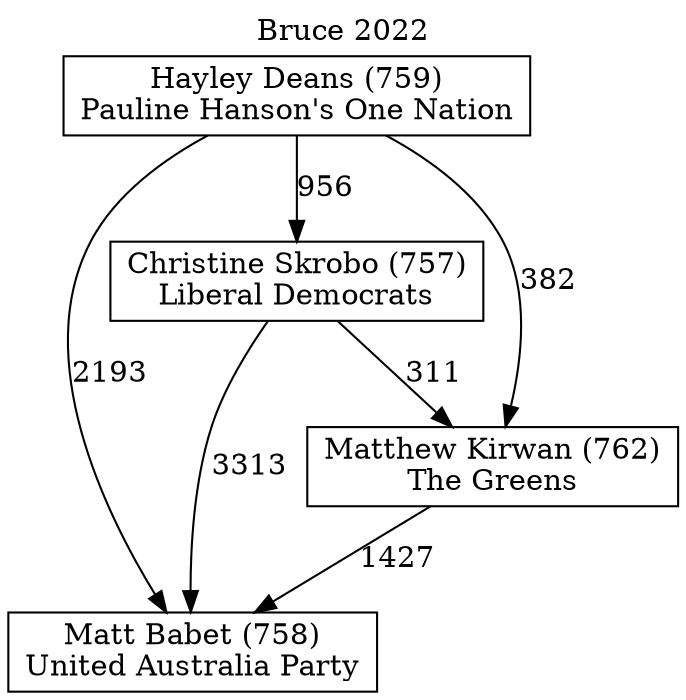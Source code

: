 // House preference flow
digraph "Matt Babet (758)_Bruce_2022" {
	graph [label="Bruce 2022" labelloc=t mclimit=10]
	node [shape=box]
	"Christine Skrobo (757)" [label="Christine Skrobo (757)
Liberal Democrats"]
	"Matt Babet (758)" [label="Matt Babet (758)
United Australia Party"]
	"Matthew Kirwan (762)" [label="Matthew Kirwan (762)
The Greens"]
	"Hayley Deans (759)" [label="Hayley Deans (759)
Pauline Hanson's One Nation"]
	"Hayley Deans (759)" -> "Matthew Kirwan (762)" [label=382]
	"Matthew Kirwan (762)" -> "Matt Babet (758)" [label=1427]
	"Hayley Deans (759)" -> "Christine Skrobo (757)" [label=956]
	"Hayley Deans (759)" -> "Matt Babet (758)" [label=2193]
	"Christine Skrobo (757)" -> "Matthew Kirwan (762)" [label=311]
	"Christine Skrobo (757)" -> "Matt Babet (758)" [label=3313]
}
